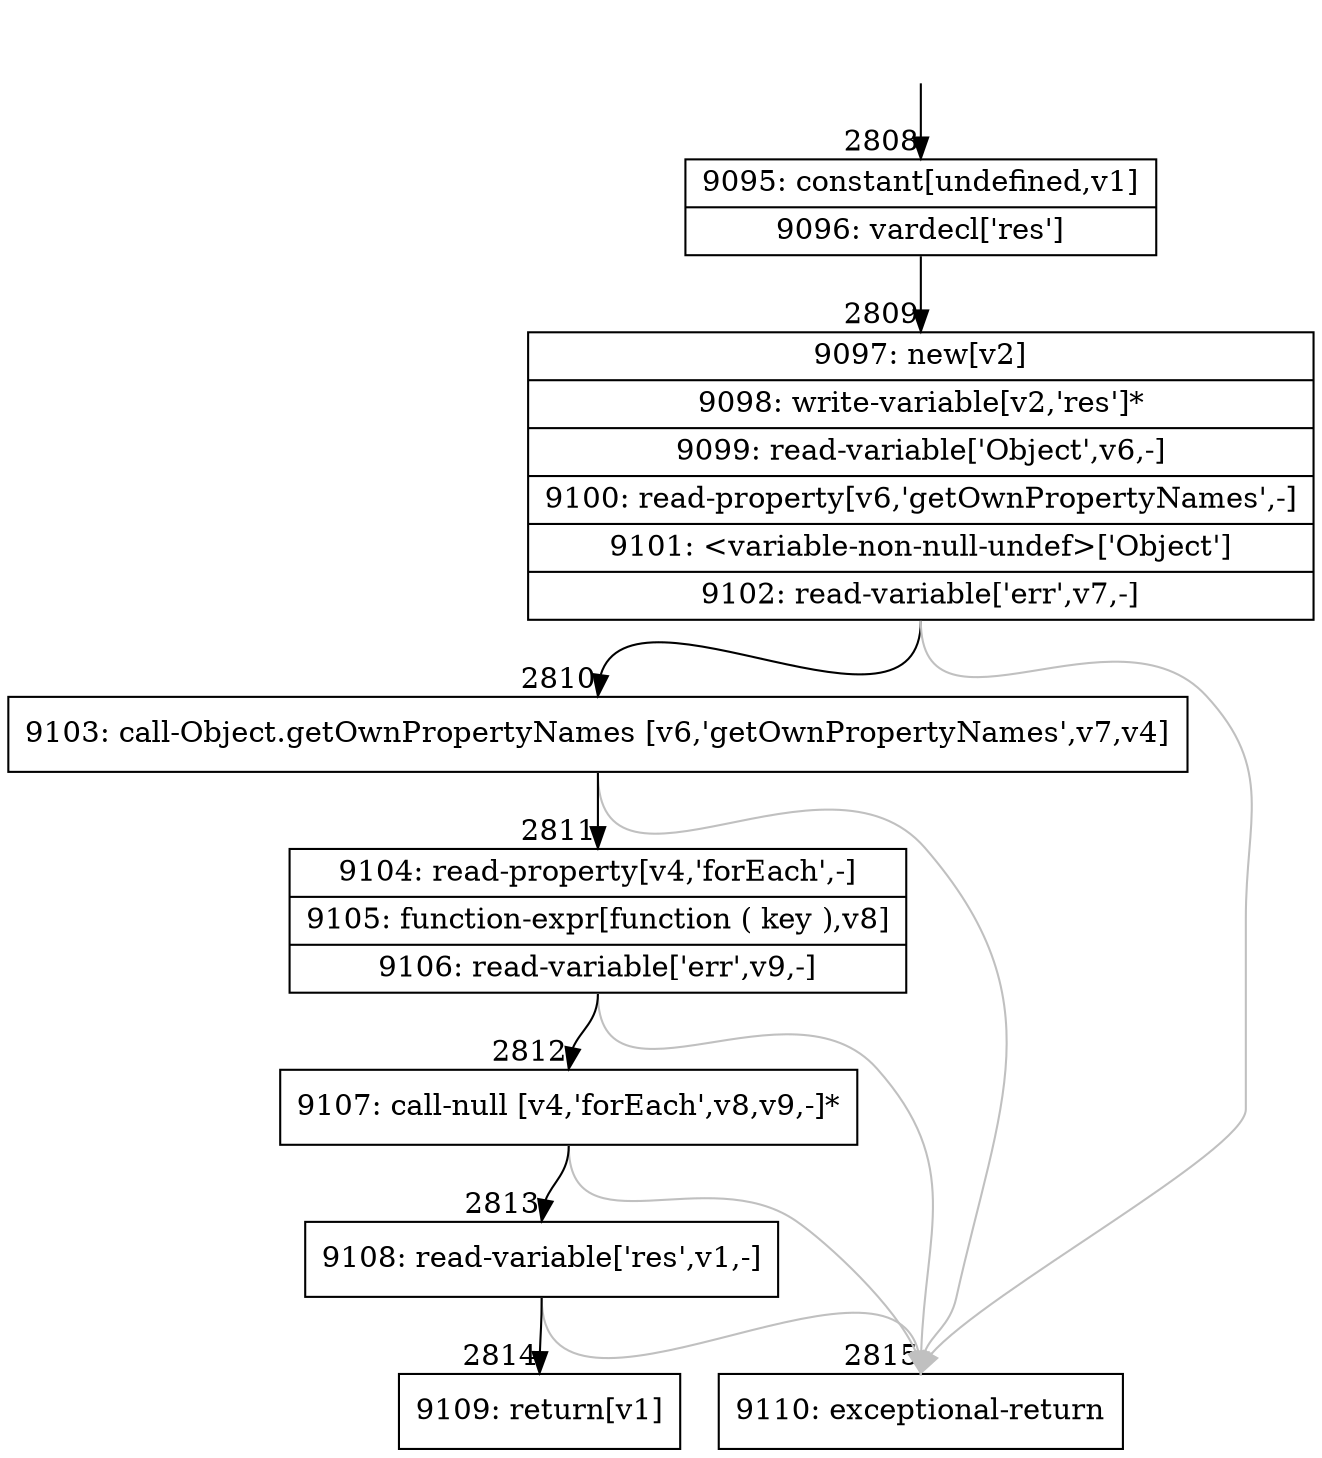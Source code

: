 digraph {
rankdir="TD"
BB_entry246[shape=none,label=""];
BB_entry246 -> BB2808 [tailport=s, headport=n, headlabel="    2808"]
BB2808 [shape=record label="{9095: constant[undefined,v1]|9096: vardecl['res']}" ] 
BB2808 -> BB2809 [tailport=s, headport=n, headlabel="      2809"]
BB2809 [shape=record label="{9097: new[v2]|9098: write-variable[v2,'res']*|9099: read-variable['Object',v6,-]|9100: read-property[v6,'getOwnPropertyNames',-]|9101: \<variable-non-null-undef\>['Object']|9102: read-variable['err',v7,-]}" ] 
BB2809 -> BB2810 [tailport=s, headport=n, headlabel="      2810"]
BB2809 -> BB2815 [tailport=s, headport=n, color=gray, headlabel="      2815"]
BB2810 [shape=record label="{9103: call-Object.getOwnPropertyNames [v6,'getOwnPropertyNames',v7,v4]}" ] 
BB2810 -> BB2811 [tailport=s, headport=n, headlabel="      2811"]
BB2810 -> BB2815 [tailport=s, headport=n, color=gray]
BB2811 [shape=record label="{9104: read-property[v4,'forEach',-]|9105: function-expr[function ( key ),v8]|9106: read-variable['err',v9,-]}" ] 
BB2811 -> BB2812 [tailport=s, headport=n, headlabel="      2812"]
BB2811 -> BB2815 [tailport=s, headport=n, color=gray]
BB2812 [shape=record label="{9107: call-null [v4,'forEach',v8,v9,-]*}" ] 
BB2812 -> BB2813 [tailport=s, headport=n, headlabel="      2813"]
BB2812 -> BB2815 [tailport=s, headport=n, color=gray]
BB2813 [shape=record label="{9108: read-variable['res',v1,-]}" ] 
BB2813 -> BB2814 [tailport=s, headport=n, headlabel="      2814"]
BB2813 -> BB2815 [tailport=s, headport=n, color=gray]
BB2814 [shape=record label="{9109: return[v1]}" ] 
BB2815 [shape=record label="{9110: exceptional-return}" ] 
//#$~ 3272
}
